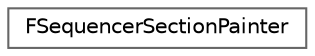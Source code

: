 digraph "Graphical Class Hierarchy"
{
 // INTERACTIVE_SVG=YES
 // LATEX_PDF_SIZE
  bgcolor="transparent";
  edge [fontname=Helvetica,fontsize=10,labelfontname=Helvetica,labelfontsize=10];
  node [fontname=Helvetica,fontsize=10,shape=box,height=0.2,width=0.4];
  rankdir="LR";
  Node0 [id="Node000000",label="FSequencerSectionPainter",height=0.2,width=0.4,color="grey40", fillcolor="white", style="filled",URL="$d6/db4/classFSequencerSectionPainter.html",tooltip="Class that wraps up common section painting functionality."];
}
